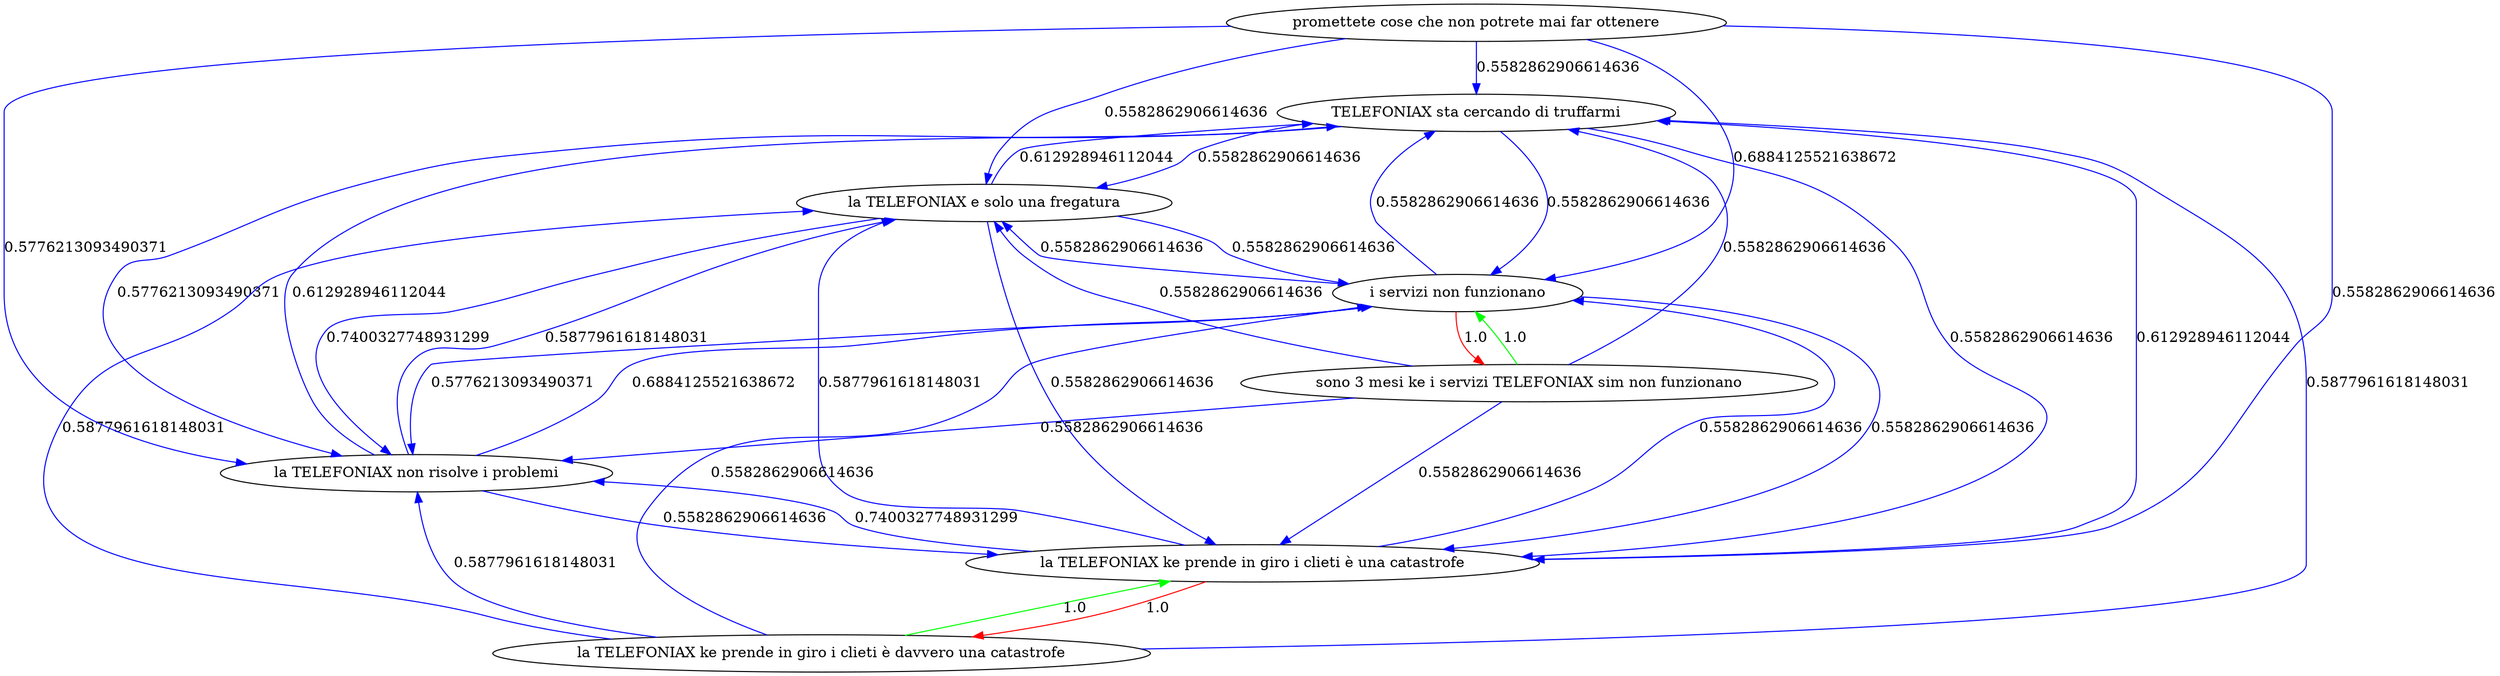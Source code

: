 digraph rawGraph {
"TELEFONIAX sta cercando di truffarmi";"la TELEFONIAX e solo una fregatura";"la TELEFONIAX ke prende in giro i clieti è una catastrofe";"la TELEFONIAX ke prende in giro i clieti è davvero una catastrofe";"la TELEFONIAX non risolve i problemi";"promettete cose che non potrete mai far ottenere";"i servizi non funzionano";"sono 3 mesi ke i servizi TELEFONIAX sim non funzionano";"la TELEFONIAX e solo una fregatura" -> "TELEFONIAX sta cercando di truffarmi" [label=0.612928946112044] [color=blue]
"la TELEFONIAX ke prende in giro i clieti è davvero una catastrofe" -> "la TELEFONIAX ke prende in giro i clieti è una catastrofe" [label=1.0] [color=green]
"la TELEFONIAX ke prende in giro i clieti è una catastrofe" -> "la TELEFONIAX ke prende in giro i clieti è davvero una catastrofe" [label=1.0] [color=red]
"la TELEFONIAX e solo una fregatura" -> "la TELEFONIAX ke prende in giro i clieti è una catastrofe" [label=0.5582862906614636] [color=blue]
"la TELEFONIAX ke prende in giro i clieti è una catastrofe" -> "la TELEFONIAX e solo una fregatura" [label=0.5877961618148031] [color=blue]
"la TELEFONIAX ke prende in giro i clieti è una catastrofe" -> "TELEFONIAX sta cercando di truffarmi" [label=0.612928946112044] [color=blue]
"la TELEFONIAX ke prende in giro i clieti è davvero una catastrofe" -> "la TELEFONIAX e solo una fregatura" [label=0.5877961618148031] [color=blue]
"la TELEFONIAX ke prende in giro i clieti è davvero una catastrofe" -> "TELEFONIAX sta cercando di truffarmi" [label=0.5877961618148031] [color=blue]
"la TELEFONIAX ke prende in giro i clieti è una catastrofe" -> "la TELEFONIAX non risolve i problemi" [label=0.7400327748931299] [color=blue]
"la TELEFONIAX non risolve i problemi" -> "la TELEFONIAX ke prende in giro i clieti è una catastrofe" [label=0.5582862906614636] [color=blue]
"la TELEFONIAX non risolve i problemi" -> "la TELEFONIAX e solo una fregatura" [label=0.5877961618148031] [color=blue]
"la TELEFONIAX e solo una fregatura" -> "la TELEFONIAX non risolve i problemi" [label=0.7400327748931299] [color=blue]
"la TELEFONIAX non risolve i problemi" -> "TELEFONIAX sta cercando di truffarmi" [label=0.612928946112044] [color=blue]
"TELEFONIAX sta cercando di truffarmi" -> "la TELEFONIAX non risolve i problemi" [label=0.5776213093490371] [color=blue]
"TELEFONIAX sta cercando di truffarmi" -> "la TELEFONIAX ke prende in giro i clieti è una catastrofe" [label=0.5582862906614636] [color=blue]
"TELEFONIAX sta cercando di truffarmi" -> "la TELEFONIAX e solo una fregatura" [label=0.5582862906614636] [color=blue]
"la TELEFONIAX ke prende in giro i clieti è davvero una catastrofe" -> "la TELEFONIAX non risolve i problemi" [label=0.5877961618148031] [color=blue]
"promettete cose che non potrete mai far ottenere" -> "la TELEFONIAX non risolve i problemi" [label=0.5776213093490371] [color=blue]
"promettete cose che non potrete mai far ottenere" -> "la TELEFONIAX ke prende in giro i clieti è una catastrofe" [label=0.5582862906614636] [color=blue]
"promettete cose che non potrete mai far ottenere" -> "la TELEFONIAX e solo una fregatura" [label=0.5582862906614636] [color=blue]
"promettete cose che non potrete mai far ottenere" -> "TELEFONIAX sta cercando di truffarmi" [label=0.5582862906614636] [color=blue]
"sono 3 mesi ke i servizi TELEFONIAX sim non funzionano" -> "i servizi non funzionano" [label=1.0] [color=green]
"i servizi non funzionano" -> "sono 3 mesi ke i servizi TELEFONIAX sim non funzionano" [label=1.0] [color=red]
"promettete cose che non potrete mai far ottenere" -> "i servizi non funzionano" [label=0.6884125521638672] [color=blue]
"i servizi non funzionano" -> "la TELEFONIAX non risolve i problemi" [label=0.5776213093490371] [color=blue]
"la TELEFONIAX non risolve i problemi" -> "i servizi non funzionano" [label=0.6884125521638672] [color=blue]
"TELEFONIAX sta cercando di truffarmi" -> "i servizi non funzionano" [label=0.5582862906614636] [color=blue]
"la TELEFONIAX e solo una fregatura" -> "i servizi non funzionano" [label=0.5582862906614636] [color=blue]
"la TELEFONIAX ke prende in giro i clieti è una catastrofe" -> "i servizi non funzionano" [label=0.5582862906614636] [color=blue]
"la TELEFONIAX ke prende in giro i clieti è davvero una catastrofe" -> "i servizi non funzionano" [label=0.5582862906614636] [color=blue]
"i servizi non funzionano" -> "la TELEFONIAX ke prende in giro i clieti è una catastrofe" [label=0.5582862906614636] [color=blue]
"i servizi non funzionano" -> "la TELEFONIAX e solo una fregatura" [label=0.5582862906614636] [color=blue]
"i servizi non funzionano" -> "TELEFONIAX sta cercando di truffarmi" [label=0.5582862906614636] [color=blue]
"sono 3 mesi ke i servizi TELEFONIAX sim non funzionano" -> "la TELEFONIAX ke prende in giro i clieti è una catastrofe" [label=0.5582862906614636] [color=blue]
"sono 3 mesi ke i servizi TELEFONIAX sim non funzionano" -> "la TELEFONIAX e solo una fregatura" [label=0.5582862906614636] [color=blue]
"sono 3 mesi ke i servizi TELEFONIAX sim non funzionano" -> "TELEFONIAX sta cercando di truffarmi" [label=0.5582862906614636] [color=blue]
"sono 3 mesi ke i servizi TELEFONIAX sim non funzionano" -> "la TELEFONIAX non risolve i problemi" [label=0.5582862906614636] [color=blue]
}